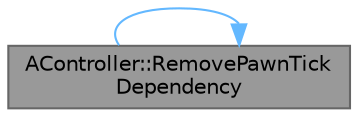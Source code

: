 digraph "AController::RemovePawnTickDependency"
{
 // INTERACTIVE_SVG=YES
 // LATEX_PDF_SIZE
  bgcolor="transparent";
  edge [fontname=Helvetica,fontsize=10,labelfontname=Helvetica,labelfontsize=10];
  node [fontname=Helvetica,fontsize=10,shape=box,height=0.2,width=0.4];
  rankdir="LR";
  Node1 [id="Node000001",label="AController::RemovePawnTick\lDependency",height=0.2,width=0.4,color="gray40", fillcolor="grey60", style="filled", fontcolor="black",tooltip="Remove dependency that makes us tick before the given Pawn."];
  Node1 -> Node1 [id="edge1_Node000001_Node000001",color="steelblue1",style="solid",tooltip=" "];
}
